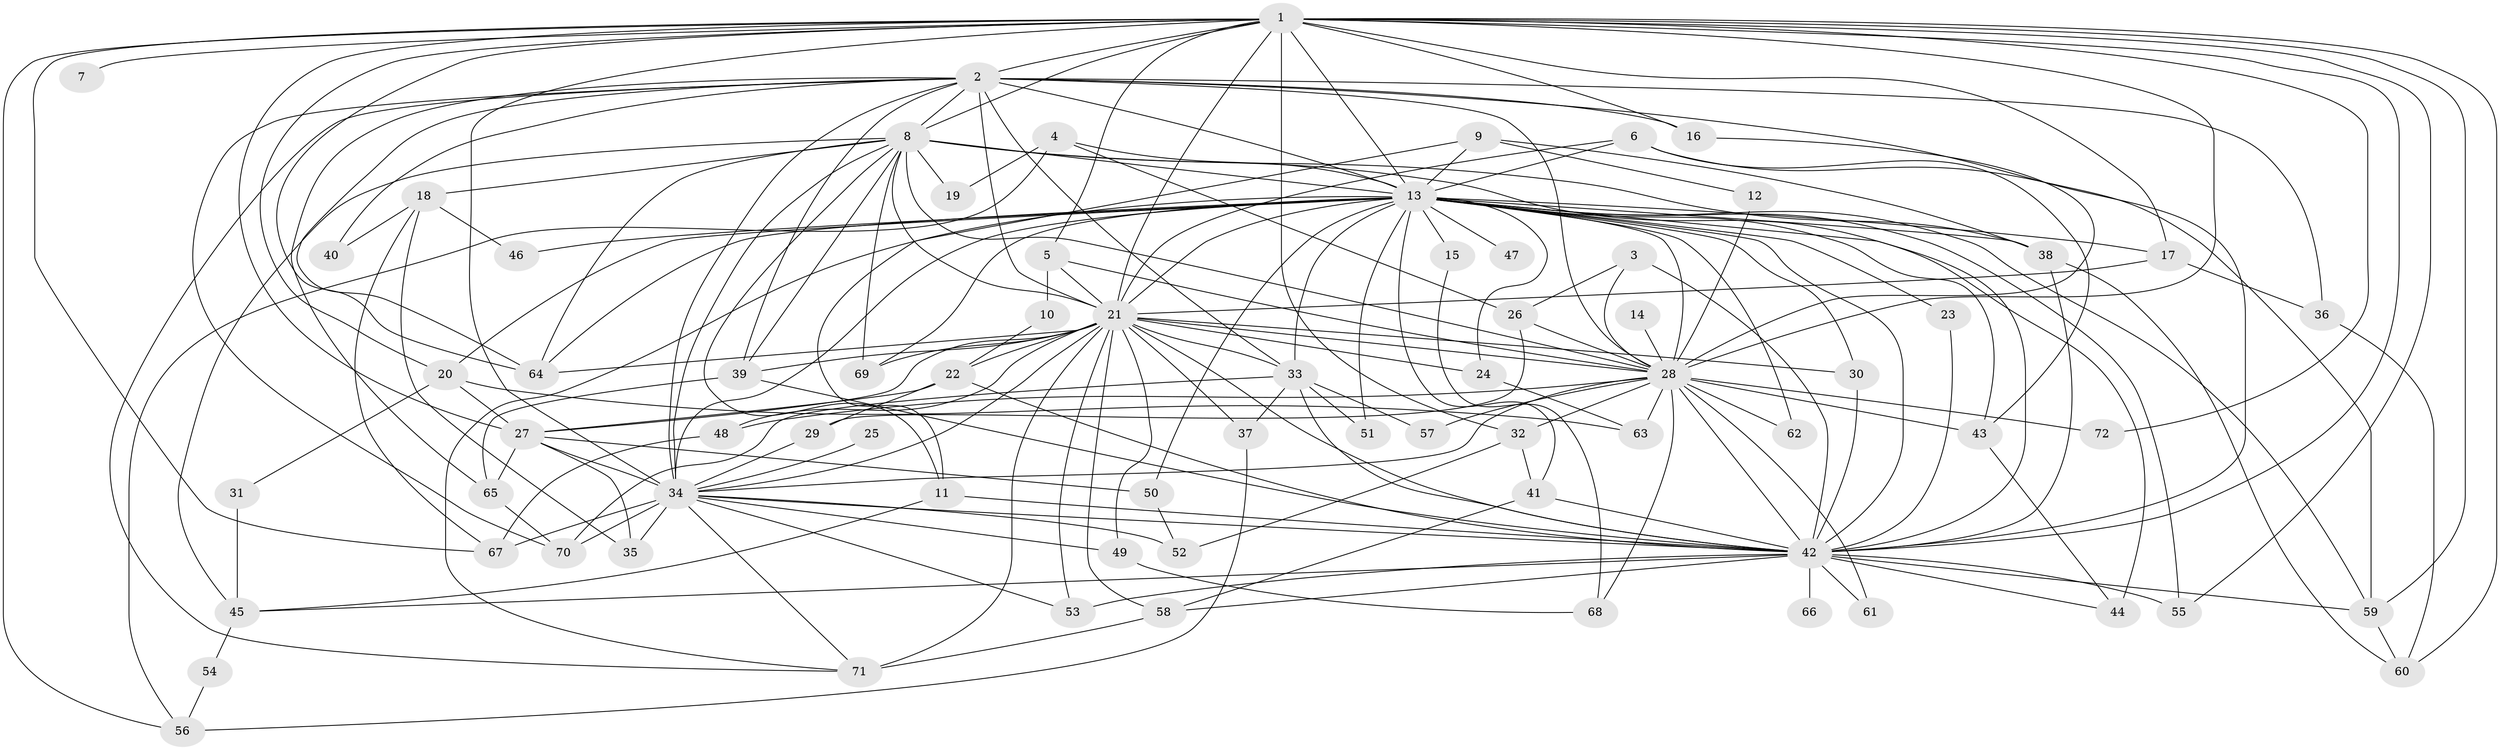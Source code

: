 // original degree distribution, {19: 0.006993006993006993, 29: 0.006993006993006993, 31: 0.006993006993006993, 18: 0.006993006993006993, 17: 0.006993006993006993, 24: 0.006993006993006993, 30: 0.013986013986013986, 27: 0.006993006993006993, 23: 0.006993006993006993, 4: 0.11188811188811189, 2: 0.5244755244755245, 3: 0.2097902097902098, 5: 0.055944055944055944, 6: 0.006993006993006993, 7: 0.006993006993006993, 9: 0.006993006993006993, 8: 0.006993006993006993}
// Generated by graph-tools (version 1.1) at 2025/01/03/09/25 03:01:19]
// undirected, 72 vertices, 191 edges
graph export_dot {
graph [start="1"]
  node [color=gray90,style=filled];
  1;
  2;
  3;
  4;
  5;
  6;
  7;
  8;
  9;
  10;
  11;
  12;
  13;
  14;
  15;
  16;
  17;
  18;
  19;
  20;
  21;
  22;
  23;
  24;
  25;
  26;
  27;
  28;
  29;
  30;
  31;
  32;
  33;
  34;
  35;
  36;
  37;
  38;
  39;
  40;
  41;
  42;
  43;
  44;
  45;
  46;
  47;
  48;
  49;
  50;
  51;
  52;
  53;
  54;
  55;
  56;
  57;
  58;
  59;
  60;
  61;
  62;
  63;
  64;
  65;
  66;
  67;
  68;
  69;
  70;
  71;
  72;
  1 -- 2 [weight=2.0];
  1 -- 5 [weight=1.0];
  1 -- 7 [weight=1.0];
  1 -- 8 [weight=2.0];
  1 -- 13 [weight=4.0];
  1 -- 16 [weight=1.0];
  1 -- 17 [weight=1.0];
  1 -- 20 [weight=1.0];
  1 -- 21 [weight=2.0];
  1 -- 27 [weight=1.0];
  1 -- 28 [weight=2.0];
  1 -- 32 [weight=2.0];
  1 -- 34 [weight=2.0];
  1 -- 42 [weight=2.0];
  1 -- 55 [weight=1.0];
  1 -- 56 [weight=1.0];
  1 -- 59 [weight=1.0];
  1 -- 60 [weight=1.0];
  1 -- 64 [weight=1.0];
  1 -- 67 [weight=1.0];
  1 -- 72 [weight=2.0];
  2 -- 8 [weight=2.0];
  2 -- 13 [weight=2.0];
  2 -- 16 [weight=1.0];
  2 -- 21 [weight=1.0];
  2 -- 28 [weight=1.0];
  2 -- 33 [weight=1.0];
  2 -- 34 [weight=1.0];
  2 -- 36 [weight=1.0];
  2 -- 39 [weight=1.0];
  2 -- 40 [weight=1.0];
  2 -- 42 [weight=1.0];
  2 -- 64 [weight=1.0];
  2 -- 65 [weight=1.0];
  2 -- 70 [weight=1.0];
  2 -- 71 [weight=1.0];
  3 -- 26 [weight=1.0];
  3 -- 28 [weight=1.0];
  3 -- 42 [weight=1.0];
  4 -- 13 [weight=2.0];
  4 -- 19 [weight=2.0];
  4 -- 26 [weight=1.0];
  4 -- 56 [weight=1.0];
  5 -- 10 [weight=1.0];
  5 -- 21 [weight=1.0];
  5 -- 28 [weight=1.0];
  6 -- 13 [weight=1.0];
  6 -- 21 [weight=1.0];
  6 -- 43 [weight=1.0];
  6 -- 59 [weight=1.0];
  8 -- 11 [weight=1.0];
  8 -- 13 [weight=3.0];
  8 -- 18 [weight=1.0];
  8 -- 19 [weight=1.0];
  8 -- 21 [weight=1.0];
  8 -- 28 [weight=2.0];
  8 -- 34 [weight=3.0];
  8 -- 38 [weight=1.0];
  8 -- 39 [weight=1.0];
  8 -- 42 [weight=1.0];
  8 -- 45 [weight=1.0];
  8 -- 64 [weight=1.0];
  8 -- 69 [weight=2.0];
  9 -- 11 [weight=1.0];
  9 -- 12 [weight=1.0];
  9 -- 13 [weight=1.0];
  9 -- 38 [weight=1.0];
  10 -- 22 [weight=1.0];
  11 -- 42 [weight=1.0];
  11 -- 45 [weight=1.0];
  12 -- 28 [weight=1.0];
  13 -- 15 [weight=2.0];
  13 -- 17 [weight=1.0];
  13 -- 20 [weight=1.0];
  13 -- 21 [weight=3.0];
  13 -- 23 [weight=1.0];
  13 -- 24 [weight=1.0];
  13 -- 28 [weight=4.0];
  13 -- 30 [weight=1.0];
  13 -- 33 [weight=1.0];
  13 -- 34 [weight=2.0];
  13 -- 38 [weight=1.0];
  13 -- 41 [weight=1.0];
  13 -- 42 [weight=3.0];
  13 -- 43 [weight=1.0];
  13 -- 44 [weight=2.0];
  13 -- 46 [weight=1.0];
  13 -- 47 [weight=1.0];
  13 -- 50 [weight=2.0];
  13 -- 51 [weight=1.0];
  13 -- 55 [weight=1.0];
  13 -- 59 [weight=1.0];
  13 -- 62 [weight=1.0];
  13 -- 64 [weight=1.0];
  13 -- 69 [weight=1.0];
  13 -- 71 [weight=1.0];
  14 -- 28 [weight=1.0];
  15 -- 68 [weight=1.0];
  16 -- 28 [weight=1.0];
  17 -- 21 [weight=1.0];
  17 -- 36 [weight=1.0];
  18 -- 35 [weight=1.0];
  18 -- 40 [weight=1.0];
  18 -- 46 [weight=1.0];
  18 -- 67 [weight=1.0];
  20 -- 27 [weight=1.0];
  20 -- 31 [weight=1.0];
  20 -- 63 [weight=1.0];
  21 -- 22 [weight=1.0];
  21 -- 24 [weight=1.0];
  21 -- 27 [weight=1.0];
  21 -- 28 [weight=1.0];
  21 -- 30 [weight=2.0];
  21 -- 33 [weight=1.0];
  21 -- 34 [weight=1.0];
  21 -- 37 [weight=1.0];
  21 -- 39 [weight=2.0];
  21 -- 42 [weight=2.0];
  21 -- 48 [weight=1.0];
  21 -- 49 [weight=1.0];
  21 -- 53 [weight=1.0];
  21 -- 58 [weight=1.0];
  21 -- 64 [weight=1.0];
  21 -- 69 [weight=1.0];
  21 -- 71 [weight=2.0];
  22 -- 27 [weight=1.0];
  22 -- 29 [weight=1.0];
  22 -- 42 [weight=1.0];
  23 -- 42 [weight=1.0];
  24 -- 63 [weight=1.0];
  25 -- 34 [weight=1.0];
  26 -- 28 [weight=1.0];
  26 -- 29 [weight=1.0];
  27 -- 34 [weight=2.0];
  27 -- 35 [weight=1.0];
  27 -- 50 [weight=1.0];
  27 -- 65 [weight=1.0];
  28 -- 32 [weight=1.0];
  28 -- 34 [weight=1.0];
  28 -- 42 [weight=1.0];
  28 -- 43 [weight=1.0];
  28 -- 48 [weight=1.0];
  28 -- 57 [weight=1.0];
  28 -- 61 [weight=1.0];
  28 -- 62 [weight=2.0];
  28 -- 63 [weight=1.0];
  28 -- 68 [weight=1.0];
  28 -- 72 [weight=1.0];
  29 -- 34 [weight=1.0];
  30 -- 42 [weight=1.0];
  31 -- 45 [weight=1.0];
  32 -- 41 [weight=1.0];
  32 -- 52 [weight=1.0];
  33 -- 37 [weight=1.0];
  33 -- 42 [weight=1.0];
  33 -- 51 [weight=1.0];
  33 -- 57 [weight=1.0];
  33 -- 70 [weight=1.0];
  34 -- 35 [weight=1.0];
  34 -- 42 [weight=1.0];
  34 -- 49 [weight=1.0];
  34 -- 52 [weight=1.0];
  34 -- 53 [weight=1.0];
  34 -- 67 [weight=1.0];
  34 -- 70 [weight=1.0];
  34 -- 71 [weight=1.0];
  36 -- 60 [weight=1.0];
  37 -- 56 [weight=1.0];
  38 -- 42 [weight=1.0];
  38 -- 60 [weight=1.0];
  39 -- 42 [weight=1.0];
  39 -- 65 [weight=1.0];
  41 -- 42 [weight=1.0];
  41 -- 58 [weight=1.0];
  42 -- 44 [weight=1.0];
  42 -- 45 [weight=1.0];
  42 -- 53 [weight=2.0];
  42 -- 55 [weight=1.0];
  42 -- 58 [weight=1.0];
  42 -- 59 [weight=1.0];
  42 -- 61 [weight=1.0];
  42 -- 66 [weight=1.0];
  43 -- 44 [weight=1.0];
  45 -- 54 [weight=1.0];
  48 -- 67 [weight=1.0];
  49 -- 68 [weight=1.0];
  50 -- 52 [weight=1.0];
  54 -- 56 [weight=1.0];
  58 -- 71 [weight=1.0];
  59 -- 60 [weight=1.0];
  65 -- 70 [weight=1.0];
}
